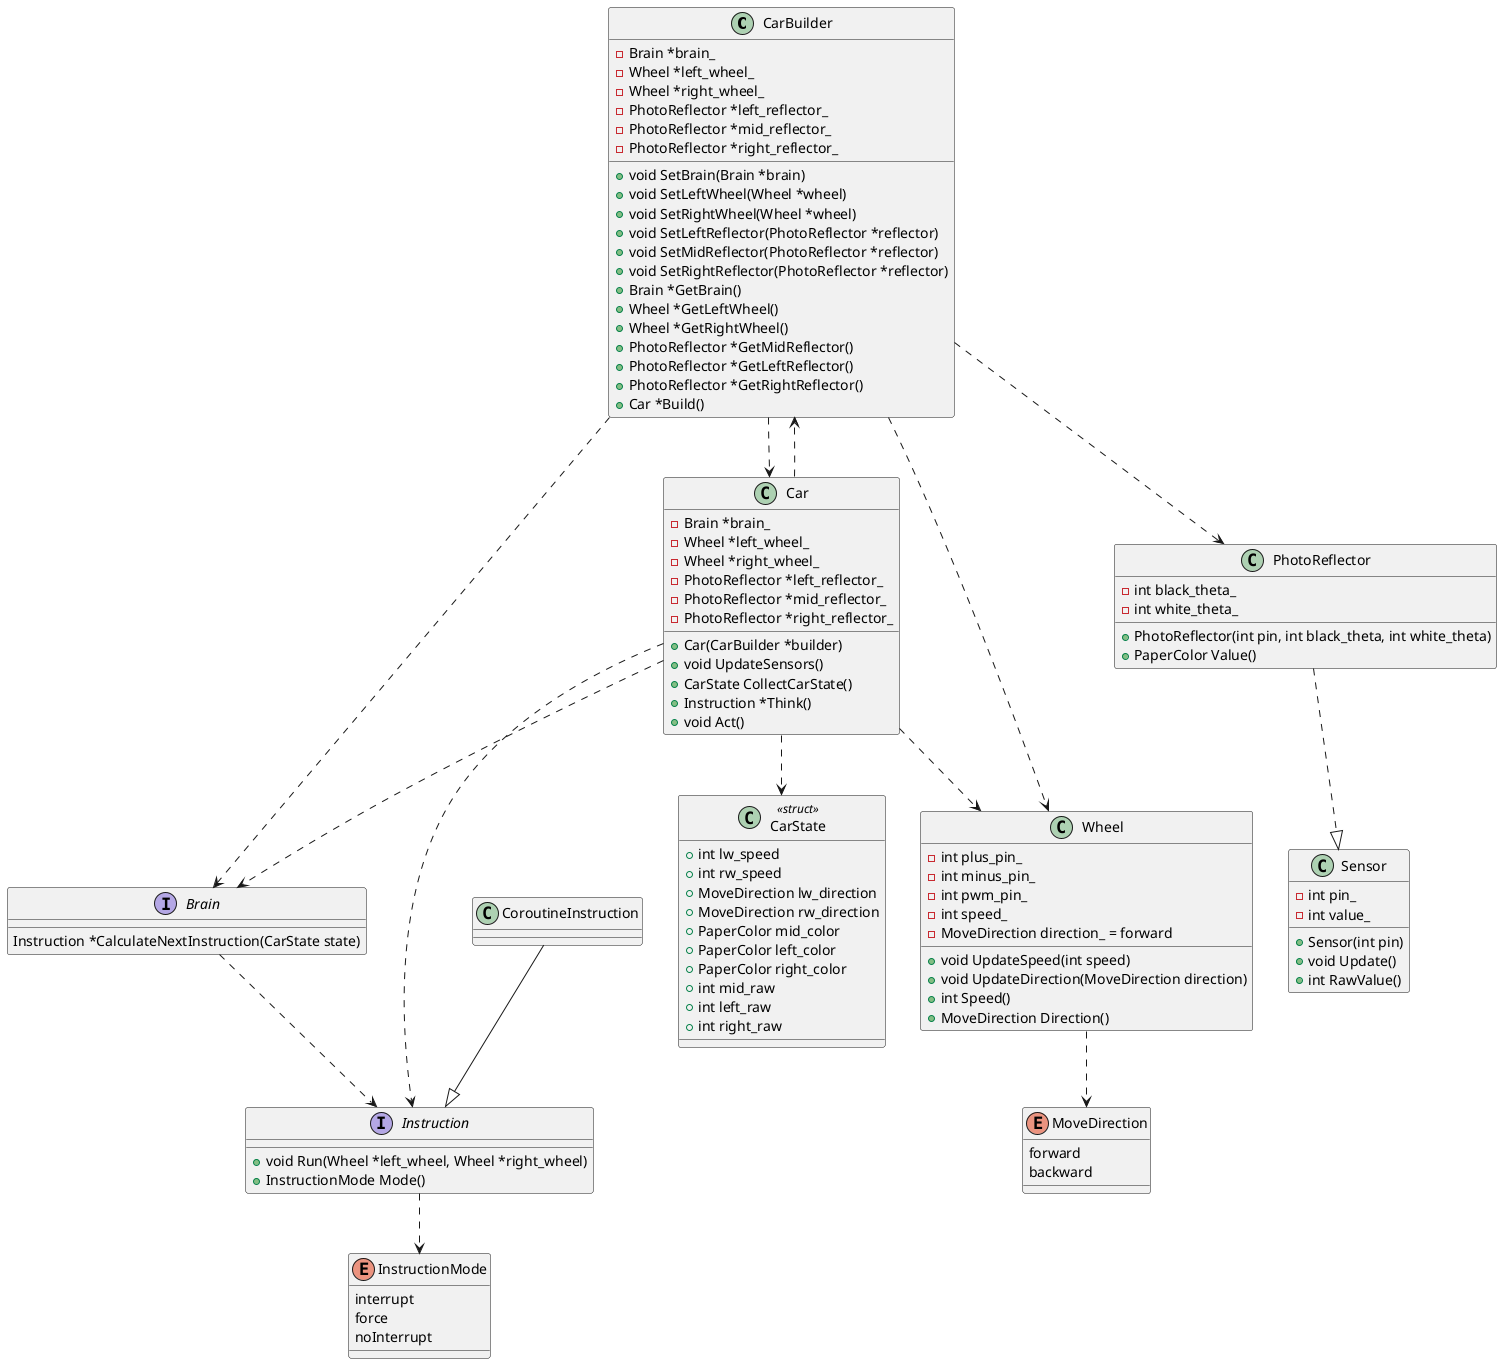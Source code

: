 @startuml
'https://plantuml.com/class-diagram

class CarBuilder {
+ void SetBrain(Brain *brain)
+ void SetLeftWheel(Wheel *wheel)
+ void SetRightWheel(Wheel *wheel)
+ void SetLeftReflector(PhotoReflector *reflector)
+ void SetMidReflector(PhotoReflector *reflector)
+ void SetRightReflector(PhotoReflector *reflector)
+ Brain *GetBrain()
+ Wheel *GetLeftWheel()
+ Wheel *GetRightWheel()
+ PhotoReflector *GetMidReflector()
+ PhotoReflector *GetLeftReflector()
+ PhotoReflector *GetRightReflector()
+ Car *Build()
- Brain *brain_
- Wheel *left_wheel_
- Wheel *right_wheel_
- PhotoReflector *left_reflector_
- PhotoReflector *mid_reflector_
- PhotoReflector *right_reflector_
}

CarBuilder ..> Car
CarBuilder ..> PhotoReflector
CarBuilder ..> Brain
CarBuilder ..> Wheel
Car ..> CarBuilder

class Car {
- Brain *brain_
- Wheel *left_wheel_
- Wheel *right_wheel_
- PhotoReflector *left_reflector_
- PhotoReflector *mid_reflector_
- PhotoReflector *right_reflector_
+ Car(CarBuilder *builder)
+ void UpdateSensors()
+ CarState CollectCarState()
+ Instruction *Think()
+ void Act()
}

class CarState <<struct>>  {
+ int lw_speed
+ int rw_speed
+ MoveDirection lw_direction
+ MoveDirection rw_direction
+ PaperColor mid_color
+ PaperColor left_color
+ PaperColor right_color
+ int mid_raw
+ int left_raw
+ int right_raw
}

Car ..> CarState
Car ..> Brain
Car ..> Wheel

interface Brain {
Instruction *CalculateNextInstruction(CarState state)
}

Brain ..> Instruction
Car ..> Instruction

interface Instruction {
+ void Run(Wheel *left_wheel, Wheel *right_wheel)
+ InstructionMode Mode()
}

Instruction ..> InstructionMode

enum InstructionMode {
    interrupt
    force
    noInterrupt
}

class CoroutineInstruction {
}

CoroutineInstruction --|> Instruction

class Wheel {
- int plus_pin_
- int minus_pin_
- int pwm_pin_
- int speed_
- MoveDirection direction_ = forward
+ void UpdateSpeed(int speed)
+ void UpdateDirection(MoveDirection direction)
+ int Speed()
+ MoveDirection Direction()
}

Wheel ..> MoveDirection

enum MoveDirection {
    forward
    backward
}

class Sensor {
- int pin_
- int value_
+ Sensor(int pin)
+ void Update()
+ int RawValue()
}

class PhotoReflector {
- int black_theta_
- int white_theta_
+ PhotoReflector(int pin, int black_theta, int white_theta)
+ PaperColor Value()
}


PhotoReflector ..|> Sensor

@enduml